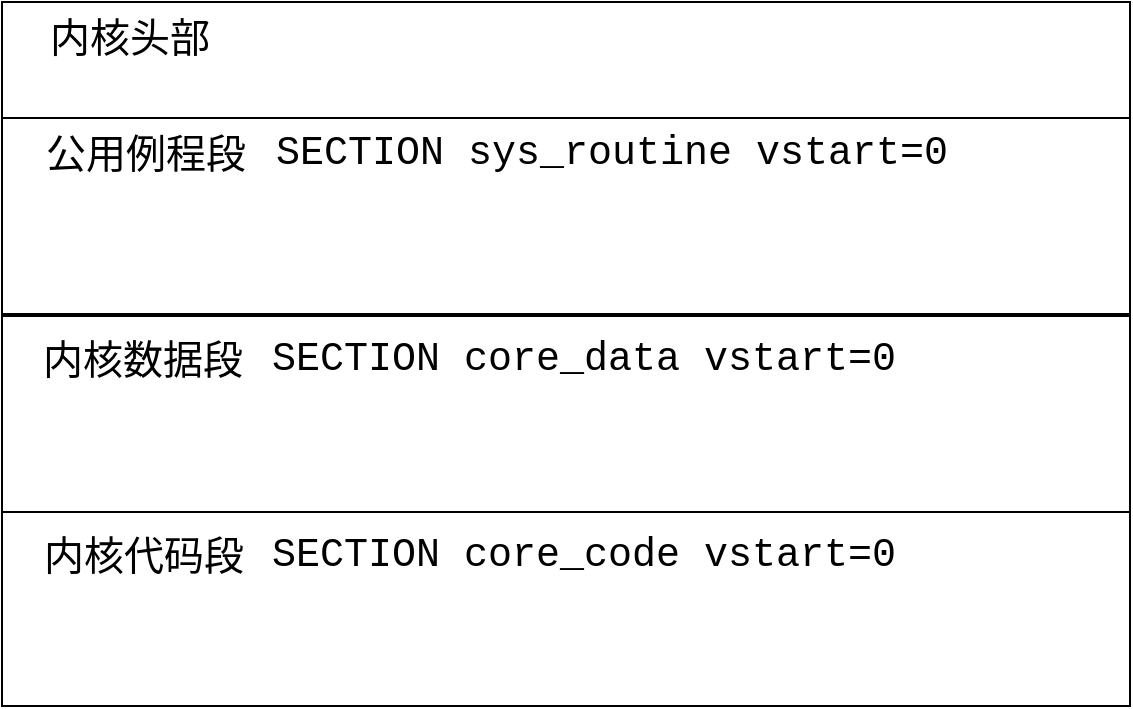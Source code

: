<mxfile version="14.6.13" type="device"><diagram id="LXszwLmYUYtG5lY2_odb" name="第 1 页"><mxGraphModel dx="830" dy="1151" grid="0" gridSize="10" guides="1" tooltips="1" connect="1" arrows="1" fold="1" page="0" pageScale="1" pageWidth="827" pageHeight="1169" math="0" shadow="0"><root><mxCell id="0"/><mxCell id="1" parent="0"/><mxCell id="2FLivvBU2t5XSfeFbEG5-15" value="" style="rounded=0;whiteSpace=wrap;html=1;" vertex="1" parent="1"><mxGeometry x="102" y="410" width="564" height="98" as="geometry"/></mxCell><mxCell id="2FLivvBU2t5XSfeFbEG5-14" value="" style="rounded=0;whiteSpace=wrap;html=1;" vertex="1" parent="1"><mxGeometry x="102" y="313" width="564" height="98" as="geometry"/></mxCell><mxCell id="2FLivvBU2t5XSfeFbEG5-1" value="" style="rounded=0;whiteSpace=wrap;html=1;" vertex="1" parent="1"><mxGeometry x="102" y="156" width="564" height="58" as="geometry"/></mxCell><mxCell id="2FLivvBU2t5XSfeFbEG5-4" value="" style="rounded=0;whiteSpace=wrap;html=1;" vertex="1" parent="1"><mxGeometry x="102" y="214" width="564" height="98" as="geometry"/></mxCell><mxCell id="2FLivvBU2t5XSfeFbEG5-5" value="&lt;font style=&quot;font-size: 20px&quot;&gt;内核头部&lt;/font&gt;" style="text;html=1;strokeColor=none;fillColor=none;align=center;verticalAlign=middle;whiteSpace=wrap;rounded=0;" vertex="1" parent="1"><mxGeometry x="118" y="163" width="96" height="20" as="geometry"/></mxCell><mxCell id="2FLivvBU2t5XSfeFbEG5-6" value="&lt;font style=&quot;font-size: 20px&quot;&gt;公用例程段&lt;/font&gt;" style="text;html=1;strokeColor=none;fillColor=none;align=center;verticalAlign=middle;whiteSpace=wrap;rounded=0;" vertex="1" parent="1"><mxGeometry x="118" y="221" width="112" height="20" as="geometry"/></mxCell><mxCell id="2FLivvBU2t5XSfeFbEG5-7" value="&lt;font style=&quot;font-size: 20px&quot;&gt;内核数据段&lt;/font&gt;" style="text;html=1;strokeColor=none;fillColor=none;align=center;verticalAlign=middle;whiteSpace=wrap;rounded=0;" vertex="1" parent="1"><mxGeometry x="118" y="324" width="109" height="20" as="geometry"/></mxCell><mxCell id="2FLivvBU2t5XSfeFbEG5-8" value="&lt;font style=&quot;font-size: 20px&quot;&gt;内核代码段&lt;/font&gt;" style="text;html=1;strokeColor=none;fillColor=none;align=center;verticalAlign=middle;whiteSpace=wrap;rounded=0;" vertex="1" parent="1"><mxGeometry x="119.5" y="422" width="106" height="20" as="geometry"/></mxCell><mxCell id="2FLivvBU2t5XSfeFbEG5-9" value="&lt;font style=&quot;font-size: 20px&quot; face=&quot;Courier New&quot;&gt;SECTION sys_routine vstart=0&lt;/font&gt;" style="text;html=1;strokeColor=none;fillColor=none;align=center;verticalAlign=middle;whiteSpace=wrap;rounded=0;" vertex="1" parent="1"><mxGeometry x="235" y="221" width="344" height="20" as="geometry"/></mxCell><mxCell id="2FLivvBU2t5XSfeFbEG5-13" value="&lt;font style=&quot;font-size: 20px&quot; face=&quot;Courier New&quot;&gt;SECTION core_data vstart=0&lt;/font&gt;" style="text;html=1;strokeColor=none;fillColor=none;align=center;verticalAlign=middle;whiteSpace=wrap;rounded=0;" vertex="1" parent="1"><mxGeometry x="220.5" y="324" width="344" height="20" as="geometry"/></mxCell><mxCell id="2FLivvBU2t5XSfeFbEG5-16" value="&lt;font style=&quot;font-size: 20px&quot; face=&quot;Courier New&quot;&gt;SECTION core_code vstart=0&lt;/font&gt;" style="text;html=1;strokeColor=none;fillColor=none;align=center;verticalAlign=middle;whiteSpace=wrap;rounded=0;" vertex="1" parent="1"><mxGeometry x="220.5" y="422" width="344" height="20" as="geometry"/></mxCell></root></mxGraphModel></diagram></mxfile>